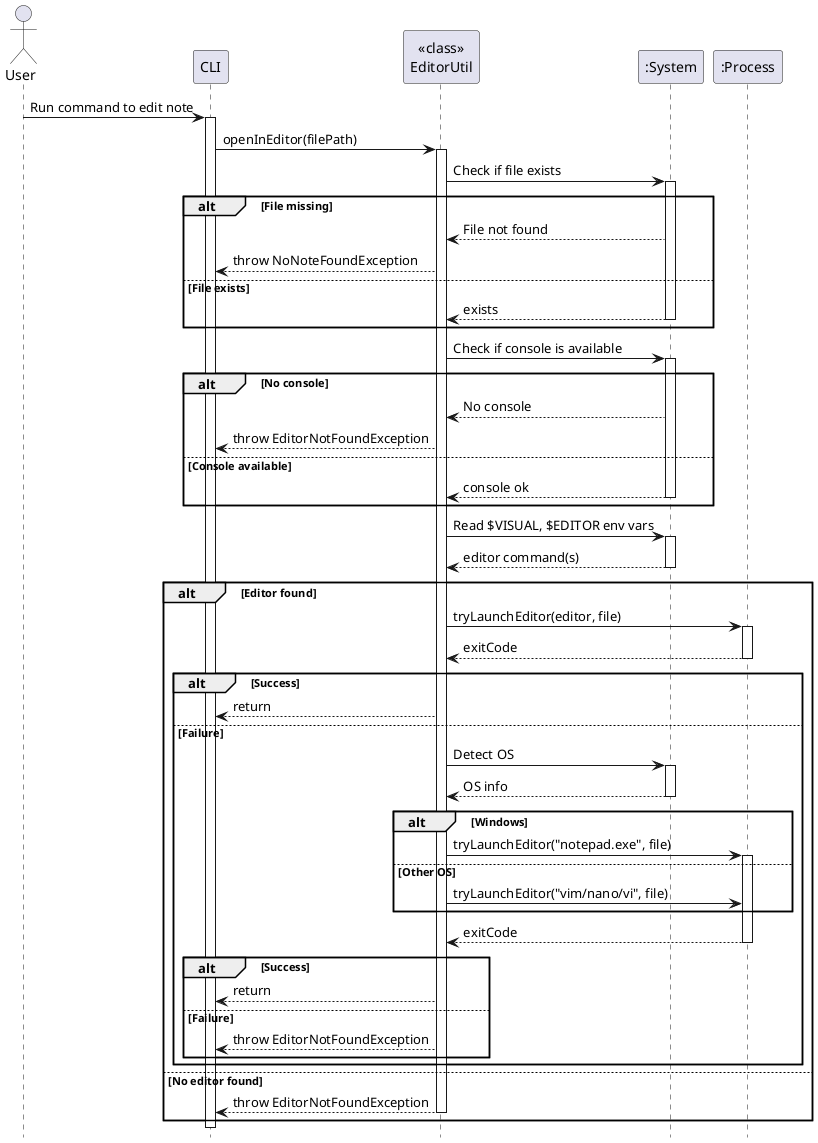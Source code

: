 @startuml EditorIntegrationSequence
actor User
participant CLI
participant "<<class>>\nEditorUtil" as EditorUtil
participant ":System" as System
participant ":Process" as Process

hide footbox

User -> CLI : Run command to edit note
activate CLI

CLI -> EditorUtil : openInEditor(filePath)
activate EditorUtil

EditorUtil -> System : Check if file exists
activate System
alt File missing
    System --> EditorUtil : File not found
    EditorUtil --> CLI : throw NoNoteFoundException
else File exists
    System --> EditorUtil : exists
    deactivate System
end

EditorUtil -> System : Check if console is available
activate System
alt No console
    System --> EditorUtil : No console
    EditorUtil --> CLI : throw EditorNotFoundException
else Console available
    System --> EditorUtil : console ok
    deactivate System
end

EditorUtil -> System : Read $VISUAL, $EDITOR env vars
activate System
System --> EditorUtil : editor command(s)
deactivate System

alt Editor found
    EditorUtil -> Process : tryLaunchEditor(editor, file)
    activate Process
    Process --> EditorUtil : exitCode
    deactivate Process
    alt Success
        EditorUtil --> CLI : return
    else Failure
        EditorUtil -> System : Detect OS
        activate System
        System --> EditorUtil : OS info
        deactivate System

        alt Windows
            EditorUtil -> Process : tryLaunchEditor("notepad.exe", file)
            activate Process
        else Other OS
            EditorUtil -> Process : tryLaunchEditor("vim/nano/vi", file)
        end
        activate Process
        Process --> EditorUtil : exitCode
        deactivate Process
        alt Success
            EditorUtil --> CLI : return
        else Failure
            EditorUtil --> CLI : throw EditorNotFoundException
        end
    end
else No editor found
    EditorUtil --> CLI : throw EditorNotFoundException
    deactivate EditorUtil
end

deactivate CLI

@enduml
